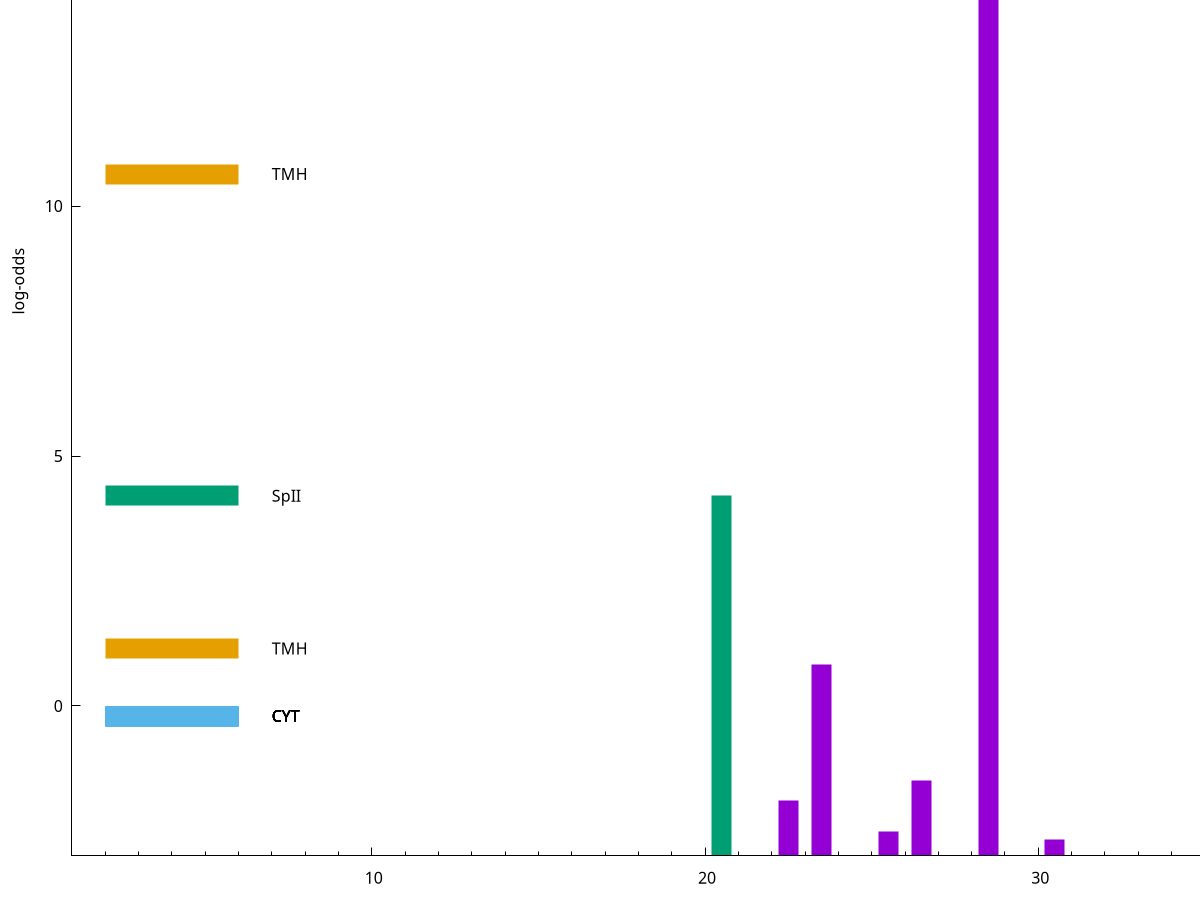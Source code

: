 set title "LipoP predictions for SRR3467249.gff"
set size 2., 1.4
set xrange [1:70] 
set mxtics 10
set yrange [-3:20]
set y2range [0:23]
set ylabel "log-odds"
set term postscript eps color solid "Helvetica" 30
set output "SRR3467249.gff164.eps"
set arrow from 2,15.421 to 6,15.421 nohead lt 1 lw 20
set label "SpI" at 7,15.421
set arrow from 2,10.6407 to 6,10.6407 nohead lt 4 lw 20
set label "TMH" at 7,10.6407
set arrow from 2,4.20539 to 6,4.20539 nohead lt 2 lw 20
set label "SpII" at 7,4.20539
set arrow from 2,1.1477 to 6,1.1477 nohead lt 4 lw 20
set label "TMH" at 7,1.1477
set arrow from 2,-0.200913 to 6,-0.200913 nohead lt 3 lw 20
set label "CYT" at 7,-0.200913
set arrow from 2,-0.200913 to 6,-0.200913 nohead lt 3 lw 20
set label "CYT" at 7,-0.200913
set arrow from 2,-0.200913 to 6,-0.200913 nohead lt 3 lw 20
set label "CYT" at 7,-0.200913
set arrow from 2,-0.200913 to 6,-0.200913 nohead lt 3 lw 20
set label "CYT" at 7,-0.200913
set arrow from 2,-0.200913 to 6,-0.200913 nohead lt 3 lw 20
set label "CYT" at 7,-0.200913
set arrow from 2,-0.200913 to 6,-0.200913 nohead lt 3 lw 20
set label "CYT" at 7,-0.200913
set arrow from 2,-0.200913 to 6,-0.200913 nohead lt 3 lw 20
set label "CYT" at 7,-0.200913
set arrow from 2,15.421 to 6,15.421 nohead lt 1 lw 20
set label "SpI" at 7,15.421
# NOTE: The scores below are the log-odds scores with the threshold
# NOTE: subtracted (a hack to make gnuplot make the histogram all
# NOTE: look nice).
plot "-" axes x1y2 title "" with impulses lt 2 lw 20, "-" axes x1y2 title "" with impulses lt 1 lw 20
20.500000 7.205390
e
28.500000 18.420900
23.500000 3.838819
26.500000 1.510620
22.500000 1.100990
25.500000 0.479750
30.500000 0.326470
e
exit
